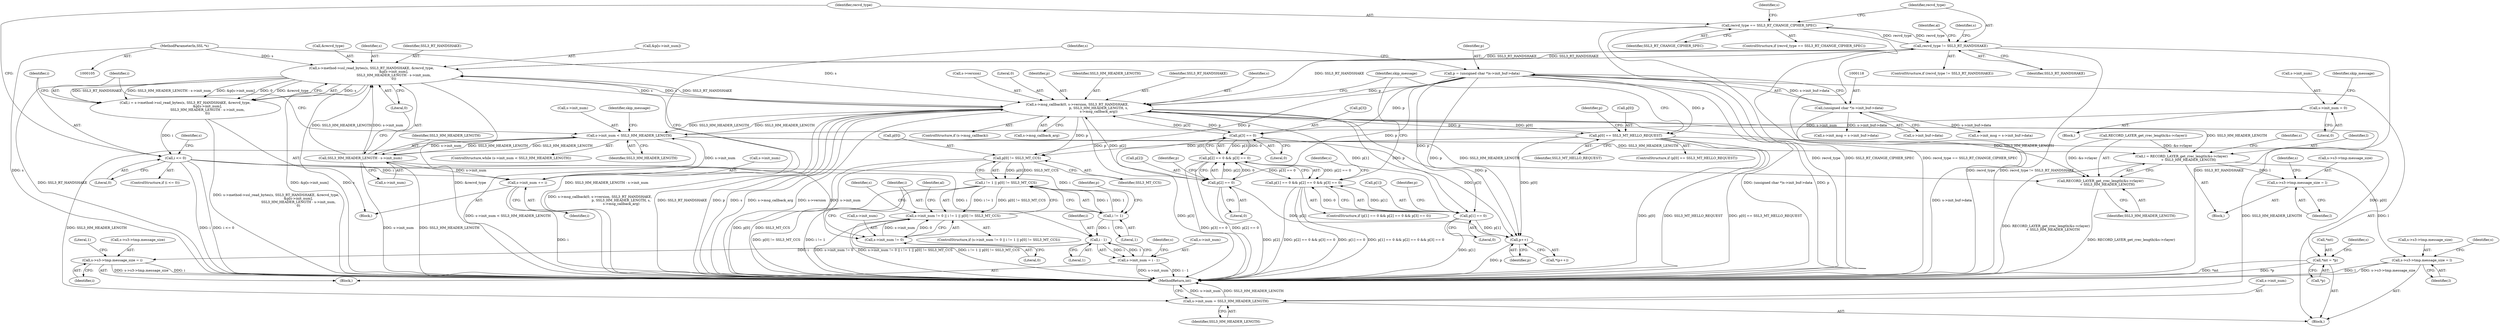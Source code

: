 digraph "0_openssl_4b390b6c3f8df925dc92a3dd6b022baa9a2f4650_0@API" {
"1000165" [label="(Call,recvd_type == SSL3_RT_CHANGE_CIPHER_SPEC)"];
"1000225" [label="(Call,recvd_type != SSL3_RT_HANDSHAKE)"];
"1000165" [label="(Call,recvd_type == SSL3_RT_CHANGE_CIPHER_SPEC)"];
"1000135" [label="(Call,s->method->ssl_read_bytes(s, SSL3_RT_HANDSHAKE, &recvd_type,\n                                          &p[s->init_num],\n                                          SSL3_HM_HEADER_LENGTH - s->init_num,\n                                          0))"];
"1000286" [label="(Call,s->msg_callback(0, s->version, SSL3_RT_HANDSHAKE,\n                                        p, SSL3_HM_HEADER_LENGTH, s,\n                                        s->msg_callback_arg))"];
"1000250" [label="(Call,p[0] == SSL3_MT_HELLO_REQUEST)"];
"1000115" [label="(Call,p = (unsigned char *)s->init_buf->data)"];
"1000117" [label="(Call,(unsigned char *)s->init_buf->data)"];
"1000268" [label="(Call,p[3] == 0)"];
"1000263" [label="(Call,p[2] == 0)"];
"1000257" [label="(Call,p[1] == 0)"];
"1000127" [label="(Call,s->init_num < SSL3_HM_HEADER_LENGTH)"];
"1000236" [label="(Call,s->init_num += i)"];
"1000153" [label="(Call,i <= 0)"];
"1000133" [label="(Call,i = s->method->ssl_read_bytes(s, SSL3_RT_HANDSHAKE, &recvd_type,\n                                          &p[s->init_num],\n                                          SSL3_HM_HEADER_LENGTH - s->init_num,\n                                          0))"];
"1000146" [label="(Call,SSL3_HM_HEADER_LENGTH - s->init_num)"];
"1000274" [label="(Call,s->init_num = 0)"];
"1000106" [label="(MethodParameterIn,SSL *s)"];
"1000177" [label="(Call,i != 1)"];
"1000176" [label="(Call,i != 1 || p[0] != SSL3_MT_CCS)"];
"1000170" [label="(Call,s->init_num != 0 || i != 1 || p[0] != SSL3_MT_CCS)"];
"1000209" [label="(Call,i - 1)"];
"1000205" [label="(Call,s->init_num = i - 1)"];
"1000212" [label="(Call,s->s3->tmp.message_size = i)"];
"1000171" [label="(Call,s->init_num != 0)"];
"1000180" [label="(Call,p[0] != SSL3_MT_CCS)"];
"1000299" [label="(Call,*mt = *p)"];
"1000313" [label="(Call,p++)"];
"1000256" [label="(Call,p[1] == 0 && p[2] == 0 && p[3] == 0)"];
"1000262" [label="(Call,p[2] == 0 && p[3] == 0)"];
"1000322" [label="(Call,l = RECORD_LAYER_get_rrec_length(&s->rlayer)\n             + SSL3_HM_HEADER_LENGTH)"];
"1000331" [label="(Call,s->s3->tmp.message_size = l)"];
"1000349" [label="(Call,s->s3->tmp.message_size = l)"];
"1000324" [label="(Call,RECORD_LAYER_get_rrec_length(&s->rlayer)\n             + SSL3_HM_HEADER_LENGTH)"];
"1000367" [label="(Call,s->init_num = SSL3_HM_HEADER_LENGTH)"];
"1000129" [label="(Identifier,s)"];
"1000264" [label="(Call,p[2])"];
"1000211" [label="(Literal,1)"];
"1000251" [label="(Call,p[0])"];
"1000119" [label="(Call,s->init_buf->data)"];
"1000293" [label="(Identifier,SSL3_HM_HEADER_LENGTH)"];
"1000339" [label="(Identifier,l)"];
"1000216" [label="(Identifier,s)"];
"1000325" [label="(Call,RECORD_LAYER_get_rrec_length(&s->rlayer))"];
"1000298" [label="(Identifier,skip_message)"];
"1000132" [label="(Block,)"];
"1000358" [label="(Call,s->init_msg = s->init_buf->data)"];
"1000167" [label="(Identifier,SSL3_RT_CHANGE_CIPHER_SPEC)"];
"1000224" [label="(ControlStructure,if (recvd_type != SSL3_RT_HANDSHAKE))"];
"1000263" [label="(Call,p[2] == 0)"];
"1000324" [label="(Call,RECORD_LAYER_get_rrec_length(&s->rlayer)\n             + SSL3_HM_HEADER_LENGTH)"];
"1000210" [label="(Identifier,i)"];
"1000134" [label="(Identifier,i)"];
"1000155" [label="(Literal,0)"];
"1000371" [label="(Identifier,SSL3_HM_HEADER_LENGTH)"];
"1000270" [label="(Identifier,p)"];
"1000126" [label="(ControlStructure,while (s->init_num < SSL3_HM_HEADER_LENGTH))"];
"1000302" [label="(Call,*p)"];
"1000128" [label="(Call,s->init_num)"];
"1000209" [label="(Call,i - 1)"];
"1000332" [label="(Call,s->s3->tmp.message_size)"];
"1000272" [label="(Literal,0)"];
"1000177" [label="(Call,i != 1)"];
"1000225" [label="(Call,recvd_type != SSL3_RT_HANDSHAKE)"];
"1000138" [label="(Call,&recvd_type)"];
"1000331" [label="(Call,s->s3->tmp.message_size = l)"];
"1000342" [label="(Identifier,s)"];
"1000257" [label="(Call,p[1] == 0)"];
"1000250" [label="(Call,p[0] == SSL3_MT_HELLO_REQUEST)"];
"1000179" [label="(Literal,1)"];
"1000148" [label="(Call,s->init_num)"];
"1000154" [label="(Identifier,i)"];
"1000151" [label="(Literal,0)"];
"1000357" [label="(Identifier,l)"];
"1000322" [label="(Call,l = RECORD_LAYER_get_rrec_length(&s->rlayer)\n             + SSL3_HM_HEADER_LENGTH)"];
"1000291" [label="(Identifier,SSL3_RT_HANDSHAKE)"];
"1000269" [label="(Call,p[3])"];
"1000169" [label="(ControlStructure,if (s->init_num != 0 || i != 1 || p[0] != SSL3_MT_CCS))"];
"1000294" [label="(Identifier,s)"];
"1000368" [label="(Call,s->init_num)"];
"1000212" [label="(Call,s->s3->tmp.message_size = i)"];
"1000172" [label="(Call,s->init_num)"];
"1000288" [label="(Call,s->version)"];
"1000312" [label="(Call,*(p++))"];
"1000115" [label="(Call,p = (unsigned char *)s->init_buf->data)"];
"1000276" [label="(Identifier,s)"];
"1000173" [label="(Identifier,s)"];
"1000206" [label="(Call,s->init_num)"];
"1000226" [label="(Identifier,recvd_type)"];
"1000280" [label="(Identifier,skip_message)"];
"1000176" [label="(Call,i != 1 || p[0] != SSL3_MT_CCS)"];
"1000287" [label="(Literal,0)"];
"1000166" [label="(Identifier,recvd_type)"];
"1000136" [label="(Identifier,s)"];
"1000299" [label="(Call,*mt = *p)"];
"1000116" [label="(Identifier,p)"];
"1000133" [label="(Call,i = s->method->ssl_read_bytes(s, SSL3_RT_HANDSHAKE, &recvd_type,\n                                          &p[s->init_num],\n                                          SSL3_HM_HEADER_LENGTH - s->init_num,\n                                          0))"];
"1000184" [label="(Identifier,SSL3_MT_CCS)"];
"1000275" [label="(Call,s->init_num)"];
"1000259" [label="(Identifier,p)"];
"1000205" [label="(Call,s->init_num = i - 1)"];
"1000197" [label="(Identifier,s)"];
"1000108" [label="(Block,)"];
"1000367" [label="(Call,s->init_num = SSL3_HM_HEADER_LENGTH)"];
"1000335" [label="(Identifier,s)"];
"1000314" [label="(Identifier,p)"];
"1000255" [label="(ControlStructure,if (p[1] == 0 && p[2] == 0 && p[3] == 0))"];
"1000350" [label="(Call,s->s3->tmp.message_size)"];
"1000267" [label="(Literal,0)"];
"1000274" [label="(Call,s->init_num = 0)"];
"1000254" [label="(Identifier,SSL3_MT_HELLO_REQUEST)"];
"1000165" [label="(Call,recvd_type == SSL3_RT_CHANGE_CIPHER_SPEC)"];
"1000323" [label="(Identifier,l)"];
"1000282" [label="(ControlStructure,if (s->msg_callback))"];
"1000295" [label="(Call,s->msg_callback_arg)"];
"1000286" [label="(Call,s->msg_callback(0, s->version, SSL3_RT_HANDSHAKE,\n                                        p, SSL3_HM_HEADER_LENGTH, s,\n                                        s->msg_callback_arg))"];
"1000300" [label="(Call,*mt)"];
"1000159" [label="(Identifier,s)"];
"1000273" [label="(Block,)"];
"1000171" [label="(Call,s->init_num != 0)"];
"1000313" [label="(Call,p++)"];
"1000240" [label="(Identifier,i)"];
"1000237" [label="(Call,s->init_num)"];
"1000292" [label="(Identifier,p)"];
"1000147" [label="(Identifier,SSL3_HM_HEADER_LENGTH)"];
"1000117" [label="(Call,(unsigned char *)s->init_buf->data)"];
"1000242" [label="(Identifier,skip_message)"];
"1000168" [label="(Block,)"];
"1000308" [label="(Identifier,s)"];
"1000222" [label="(Literal,1)"];
"1000340" [label="(Call,s->init_msg = s->init_buf->data)"];
"1000187" [label="(Identifier,al)"];
"1000227" [label="(Identifier,SSL3_RT_HANDSHAKE)"];
"1000372" [label="(MethodReturn,int)"];
"1000152" [label="(ControlStructure,if (i <= 0))"];
"1000164" [label="(ControlStructure,if (recvd_type == SSL3_RT_CHANGE_CIPHER_SPEC))"];
"1000127" [label="(Call,s->init_num < SSL3_HM_HEADER_LENGTH)"];
"1000360" [label="(Identifier,s)"];
"1000137" [label="(Identifier,SSL3_RT_HANDSHAKE)"];
"1000140" [label="(Call,&p[s->init_num])"];
"1000153" [label="(Call,i <= 0)"];
"1000213" [label="(Call,s->s3->tmp.message_size)"];
"1000170" [label="(Call,s->init_num != 0 || i != 1 || p[0] != SSL3_MT_CCS)"];
"1000175" [label="(Literal,0)"];
"1000321" [label="(Block,)"];
"1000265" [label="(Identifier,p)"];
"1000268" [label="(Call,p[3] == 0)"];
"1000349" [label="(Call,s->s3->tmp.message_size = l)"];
"1000106" [label="(MethodParameterIn,SSL *s)"];
"1000258" [label="(Call,p[1])"];
"1000230" [label="(Identifier,al)"];
"1000262" [label="(Call,p[2] == 0 && p[3] == 0)"];
"1000180" [label="(Call,p[0] != SSL3_MT_CCS)"];
"1000256" [label="(Call,p[1] == 0 && p[2] == 0 && p[3] == 0)"];
"1000220" [label="(Identifier,i)"];
"1000236" [label="(Call,s->init_num += i)"];
"1000135" [label="(Call,s->method->ssl_read_bytes(s, SSL3_RT_HANDSHAKE, &recvd_type,\n                                          &p[s->init_num],\n                                          SSL3_HM_HEADER_LENGTH - s->init_num,\n                                          0))"];
"1000181" [label="(Call,p[0])"];
"1000330" [label="(Identifier,SSL3_HM_HEADER_LENGTH)"];
"1000178" [label="(Identifier,i)"];
"1000238" [label="(Identifier,s)"];
"1000261" [label="(Literal,0)"];
"1000278" [label="(Literal,0)"];
"1000131" [label="(Identifier,SSL3_HM_HEADER_LENGTH)"];
"1000182" [label="(Identifier,p)"];
"1000146" [label="(Call,SSL3_HM_HEADER_LENGTH - s->init_num)"];
"1000249" [label="(ControlStructure,if (p[0] == SSL3_MT_HELLO_REQUEST))"];
"1000165" -> "1000164"  [label="AST: "];
"1000165" -> "1000167"  [label="CFG: "];
"1000166" -> "1000165"  [label="AST: "];
"1000167" -> "1000165"  [label="AST: "];
"1000173" -> "1000165"  [label="CFG: "];
"1000226" -> "1000165"  [label="CFG: "];
"1000165" -> "1000372"  [label="DDG: recvd_type"];
"1000165" -> "1000372"  [label="DDG: SSL3_RT_CHANGE_CIPHER_SPEC"];
"1000165" -> "1000372"  [label="DDG: recvd_type == SSL3_RT_CHANGE_CIPHER_SPEC"];
"1000225" -> "1000165"  [label="DDG: recvd_type"];
"1000165" -> "1000225"  [label="DDG: recvd_type"];
"1000225" -> "1000224"  [label="AST: "];
"1000225" -> "1000227"  [label="CFG: "];
"1000226" -> "1000225"  [label="AST: "];
"1000227" -> "1000225"  [label="AST: "];
"1000230" -> "1000225"  [label="CFG: "];
"1000238" -> "1000225"  [label="CFG: "];
"1000225" -> "1000372"  [label="DDG: recvd_type != SSL3_RT_HANDSHAKE"];
"1000225" -> "1000372"  [label="DDG: SSL3_RT_HANDSHAKE"];
"1000225" -> "1000372"  [label="DDG: recvd_type"];
"1000225" -> "1000135"  [label="DDG: SSL3_RT_HANDSHAKE"];
"1000135" -> "1000225"  [label="DDG: SSL3_RT_HANDSHAKE"];
"1000225" -> "1000286"  [label="DDG: SSL3_RT_HANDSHAKE"];
"1000135" -> "1000133"  [label="AST: "];
"1000135" -> "1000151"  [label="CFG: "];
"1000136" -> "1000135"  [label="AST: "];
"1000137" -> "1000135"  [label="AST: "];
"1000138" -> "1000135"  [label="AST: "];
"1000140" -> "1000135"  [label="AST: "];
"1000146" -> "1000135"  [label="AST: "];
"1000151" -> "1000135"  [label="AST: "];
"1000133" -> "1000135"  [label="CFG: "];
"1000135" -> "1000372"  [label="DDG: &p[s->init_num]"];
"1000135" -> "1000372"  [label="DDG: s"];
"1000135" -> "1000372"  [label="DDG: &recvd_type"];
"1000135" -> "1000372"  [label="DDG: SSL3_HM_HEADER_LENGTH - s->init_num"];
"1000135" -> "1000372"  [label="DDG: SSL3_RT_HANDSHAKE"];
"1000135" -> "1000133"  [label="DDG: s"];
"1000135" -> "1000133"  [label="DDG: SSL3_RT_HANDSHAKE"];
"1000135" -> "1000133"  [label="DDG: SSL3_HM_HEADER_LENGTH - s->init_num"];
"1000135" -> "1000133"  [label="DDG: &p[s->init_num]"];
"1000135" -> "1000133"  [label="DDG: 0"];
"1000135" -> "1000133"  [label="DDG: &recvd_type"];
"1000286" -> "1000135"  [label="DDG: s"];
"1000286" -> "1000135"  [label="DDG: SSL3_RT_HANDSHAKE"];
"1000106" -> "1000135"  [label="DDG: s"];
"1000146" -> "1000135"  [label="DDG: SSL3_HM_HEADER_LENGTH"];
"1000146" -> "1000135"  [label="DDG: s->init_num"];
"1000135" -> "1000286"  [label="DDG: s"];
"1000286" -> "1000282"  [label="AST: "];
"1000286" -> "1000295"  [label="CFG: "];
"1000287" -> "1000286"  [label="AST: "];
"1000288" -> "1000286"  [label="AST: "];
"1000291" -> "1000286"  [label="AST: "];
"1000292" -> "1000286"  [label="AST: "];
"1000293" -> "1000286"  [label="AST: "];
"1000294" -> "1000286"  [label="AST: "];
"1000295" -> "1000286"  [label="AST: "];
"1000298" -> "1000286"  [label="CFG: "];
"1000286" -> "1000372"  [label="DDG: s->msg_callback(0, s->version, SSL3_RT_HANDSHAKE,\n                                        p, SSL3_HM_HEADER_LENGTH, s,\n                                        s->msg_callback_arg)"];
"1000286" -> "1000372"  [label="DDG: SSL3_RT_HANDSHAKE"];
"1000286" -> "1000372"  [label="DDG: p"];
"1000286" -> "1000372"  [label="DDG: s"];
"1000286" -> "1000372"  [label="DDG: s->msg_callback_arg"];
"1000286" -> "1000372"  [label="DDG: s->version"];
"1000286" -> "1000127"  [label="DDG: SSL3_HM_HEADER_LENGTH"];
"1000286" -> "1000180"  [label="DDG: p"];
"1000286" -> "1000250"  [label="DDG: p"];
"1000286" -> "1000257"  [label="DDG: p"];
"1000286" -> "1000263"  [label="DDG: p"];
"1000286" -> "1000268"  [label="DDG: p"];
"1000250" -> "1000286"  [label="DDG: p[0]"];
"1000268" -> "1000286"  [label="DDG: p[3]"];
"1000263" -> "1000286"  [label="DDG: p[2]"];
"1000257" -> "1000286"  [label="DDG: p[1]"];
"1000115" -> "1000286"  [label="DDG: p"];
"1000127" -> "1000286"  [label="DDG: SSL3_HM_HEADER_LENGTH"];
"1000106" -> "1000286"  [label="DDG: s"];
"1000286" -> "1000313"  [label="DDG: p"];
"1000286" -> "1000322"  [label="DDG: SSL3_HM_HEADER_LENGTH"];
"1000286" -> "1000324"  [label="DDG: SSL3_HM_HEADER_LENGTH"];
"1000286" -> "1000367"  [label="DDG: SSL3_HM_HEADER_LENGTH"];
"1000250" -> "1000249"  [label="AST: "];
"1000250" -> "1000254"  [label="CFG: "];
"1000251" -> "1000250"  [label="AST: "];
"1000254" -> "1000250"  [label="AST: "];
"1000298" -> "1000250"  [label="CFG: "];
"1000259" -> "1000250"  [label="CFG: "];
"1000250" -> "1000372"  [label="DDG: p[0]"];
"1000250" -> "1000372"  [label="DDG: SSL3_MT_HELLO_REQUEST"];
"1000250" -> "1000372"  [label="DDG: p[0] == SSL3_MT_HELLO_REQUEST"];
"1000250" -> "1000180"  [label="DDG: p[0]"];
"1000115" -> "1000250"  [label="DDG: p"];
"1000250" -> "1000299"  [label="DDG: p[0]"];
"1000250" -> "1000313"  [label="DDG: p[0]"];
"1000115" -> "1000108"  [label="AST: "];
"1000115" -> "1000117"  [label="CFG: "];
"1000116" -> "1000115"  [label="AST: "];
"1000117" -> "1000115"  [label="AST: "];
"1000129" -> "1000115"  [label="CFG: "];
"1000115" -> "1000372"  [label="DDG: (unsigned char *)s->init_buf->data"];
"1000115" -> "1000372"  [label="DDG: p"];
"1000117" -> "1000115"  [label="DDG: s->init_buf->data"];
"1000115" -> "1000180"  [label="DDG: p"];
"1000115" -> "1000257"  [label="DDG: p"];
"1000115" -> "1000263"  [label="DDG: p"];
"1000115" -> "1000268"  [label="DDG: p"];
"1000115" -> "1000313"  [label="DDG: p"];
"1000117" -> "1000119"  [label="CFG: "];
"1000118" -> "1000117"  [label="AST: "];
"1000119" -> "1000117"  [label="AST: "];
"1000117" -> "1000372"  [label="DDG: s->init_buf->data"];
"1000117" -> "1000340"  [label="DDG: s->init_buf->data"];
"1000117" -> "1000358"  [label="DDG: s->init_buf->data"];
"1000268" -> "1000262"  [label="AST: "];
"1000268" -> "1000272"  [label="CFG: "];
"1000269" -> "1000268"  [label="AST: "];
"1000272" -> "1000268"  [label="AST: "];
"1000262" -> "1000268"  [label="CFG: "];
"1000268" -> "1000372"  [label="DDG: p[3]"];
"1000268" -> "1000262"  [label="DDG: p[3]"];
"1000268" -> "1000262"  [label="DDG: 0"];
"1000268" -> "1000313"  [label="DDG: p[3]"];
"1000263" -> "1000262"  [label="AST: "];
"1000263" -> "1000267"  [label="CFG: "];
"1000264" -> "1000263"  [label="AST: "];
"1000267" -> "1000263"  [label="AST: "];
"1000270" -> "1000263"  [label="CFG: "];
"1000262" -> "1000263"  [label="CFG: "];
"1000263" -> "1000372"  [label="DDG: p[2]"];
"1000263" -> "1000262"  [label="DDG: p[2]"];
"1000263" -> "1000262"  [label="DDG: 0"];
"1000263" -> "1000313"  [label="DDG: p[2]"];
"1000257" -> "1000256"  [label="AST: "];
"1000257" -> "1000261"  [label="CFG: "];
"1000258" -> "1000257"  [label="AST: "];
"1000261" -> "1000257"  [label="AST: "];
"1000265" -> "1000257"  [label="CFG: "];
"1000256" -> "1000257"  [label="CFG: "];
"1000257" -> "1000372"  [label="DDG: p[1]"];
"1000257" -> "1000256"  [label="DDG: p[1]"];
"1000257" -> "1000256"  [label="DDG: 0"];
"1000257" -> "1000313"  [label="DDG: p[1]"];
"1000127" -> "1000126"  [label="AST: "];
"1000127" -> "1000131"  [label="CFG: "];
"1000128" -> "1000127"  [label="AST: "];
"1000131" -> "1000127"  [label="AST: "];
"1000134" -> "1000127"  [label="CFG: "];
"1000242" -> "1000127"  [label="CFG: "];
"1000127" -> "1000372"  [label="DDG: s->init_num < SSL3_HM_HEADER_LENGTH"];
"1000236" -> "1000127"  [label="DDG: s->init_num"];
"1000274" -> "1000127"  [label="DDG: s->init_num"];
"1000146" -> "1000127"  [label="DDG: SSL3_HM_HEADER_LENGTH"];
"1000127" -> "1000146"  [label="DDG: SSL3_HM_HEADER_LENGTH"];
"1000127" -> "1000146"  [label="DDG: s->init_num"];
"1000127" -> "1000322"  [label="DDG: SSL3_HM_HEADER_LENGTH"];
"1000127" -> "1000324"  [label="DDG: SSL3_HM_HEADER_LENGTH"];
"1000127" -> "1000367"  [label="DDG: SSL3_HM_HEADER_LENGTH"];
"1000236" -> "1000132"  [label="AST: "];
"1000236" -> "1000240"  [label="CFG: "];
"1000237" -> "1000236"  [label="AST: "];
"1000240" -> "1000236"  [label="AST: "];
"1000129" -> "1000236"  [label="CFG: "];
"1000236" -> "1000372"  [label="DDG: i"];
"1000153" -> "1000236"  [label="DDG: i"];
"1000146" -> "1000236"  [label="DDG: s->init_num"];
"1000153" -> "1000152"  [label="AST: "];
"1000153" -> "1000155"  [label="CFG: "];
"1000154" -> "1000153"  [label="AST: "];
"1000155" -> "1000153"  [label="AST: "];
"1000159" -> "1000153"  [label="CFG: "];
"1000166" -> "1000153"  [label="CFG: "];
"1000153" -> "1000372"  [label="DDG: i <= 0"];
"1000153" -> "1000372"  [label="DDG: i"];
"1000133" -> "1000153"  [label="DDG: i"];
"1000153" -> "1000177"  [label="DDG: i"];
"1000153" -> "1000209"  [label="DDG: i"];
"1000133" -> "1000132"  [label="AST: "];
"1000134" -> "1000133"  [label="AST: "];
"1000154" -> "1000133"  [label="CFG: "];
"1000133" -> "1000372"  [label="DDG: s->method->ssl_read_bytes(s, SSL3_RT_HANDSHAKE, &recvd_type,\n                                          &p[s->init_num],\n                                          SSL3_HM_HEADER_LENGTH - s->init_num,\n                                          0)"];
"1000146" -> "1000148"  [label="CFG: "];
"1000147" -> "1000146"  [label="AST: "];
"1000148" -> "1000146"  [label="AST: "];
"1000151" -> "1000146"  [label="CFG: "];
"1000146" -> "1000372"  [label="DDG: s->init_num"];
"1000146" -> "1000372"  [label="DDG: SSL3_HM_HEADER_LENGTH"];
"1000146" -> "1000171"  [label="DDG: s->init_num"];
"1000274" -> "1000273"  [label="AST: "];
"1000274" -> "1000278"  [label="CFG: "];
"1000275" -> "1000274"  [label="AST: "];
"1000278" -> "1000274"  [label="AST: "];
"1000280" -> "1000274"  [label="CFG: "];
"1000106" -> "1000105"  [label="AST: "];
"1000106" -> "1000372"  [label="DDG: s"];
"1000177" -> "1000176"  [label="AST: "];
"1000177" -> "1000179"  [label="CFG: "];
"1000178" -> "1000177"  [label="AST: "];
"1000179" -> "1000177"  [label="AST: "];
"1000182" -> "1000177"  [label="CFG: "];
"1000176" -> "1000177"  [label="CFG: "];
"1000177" -> "1000176"  [label="DDG: i"];
"1000177" -> "1000176"  [label="DDG: 1"];
"1000177" -> "1000209"  [label="DDG: i"];
"1000176" -> "1000170"  [label="AST: "];
"1000176" -> "1000180"  [label="CFG: "];
"1000180" -> "1000176"  [label="AST: "];
"1000170" -> "1000176"  [label="CFG: "];
"1000176" -> "1000372"  [label="DDG: p[0] != SSL3_MT_CCS"];
"1000176" -> "1000372"  [label="DDG: i != 1"];
"1000176" -> "1000170"  [label="DDG: i != 1"];
"1000176" -> "1000170"  [label="DDG: p[0] != SSL3_MT_CCS"];
"1000180" -> "1000176"  [label="DDG: p[0]"];
"1000180" -> "1000176"  [label="DDG: SSL3_MT_CCS"];
"1000170" -> "1000169"  [label="AST: "];
"1000170" -> "1000171"  [label="CFG: "];
"1000171" -> "1000170"  [label="AST: "];
"1000187" -> "1000170"  [label="CFG: "];
"1000197" -> "1000170"  [label="CFG: "];
"1000170" -> "1000372"  [label="DDG: i != 1 || p[0] != SSL3_MT_CCS"];
"1000170" -> "1000372"  [label="DDG: s->init_num != 0"];
"1000170" -> "1000372"  [label="DDG: s->init_num != 0 || i != 1 || p[0] != SSL3_MT_CCS"];
"1000171" -> "1000170"  [label="DDG: s->init_num"];
"1000171" -> "1000170"  [label="DDG: 0"];
"1000209" -> "1000205"  [label="AST: "];
"1000209" -> "1000211"  [label="CFG: "];
"1000210" -> "1000209"  [label="AST: "];
"1000211" -> "1000209"  [label="AST: "];
"1000205" -> "1000209"  [label="CFG: "];
"1000209" -> "1000205"  [label="DDG: i"];
"1000209" -> "1000205"  [label="DDG: 1"];
"1000209" -> "1000212"  [label="DDG: i"];
"1000205" -> "1000168"  [label="AST: "];
"1000206" -> "1000205"  [label="AST: "];
"1000216" -> "1000205"  [label="CFG: "];
"1000205" -> "1000372"  [label="DDG: i - 1"];
"1000205" -> "1000372"  [label="DDG: s->init_num"];
"1000212" -> "1000168"  [label="AST: "];
"1000212" -> "1000220"  [label="CFG: "];
"1000213" -> "1000212"  [label="AST: "];
"1000220" -> "1000212"  [label="AST: "];
"1000222" -> "1000212"  [label="CFG: "];
"1000212" -> "1000372"  [label="DDG: s->s3->tmp.message_size"];
"1000212" -> "1000372"  [label="DDG: i"];
"1000171" -> "1000175"  [label="CFG: "];
"1000172" -> "1000171"  [label="AST: "];
"1000175" -> "1000171"  [label="AST: "];
"1000178" -> "1000171"  [label="CFG: "];
"1000180" -> "1000184"  [label="CFG: "];
"1000181" -> "1000180"  [label="AST: "];
"1000184" -> "1000180"  [label="AST: "];
"1000180" -> "1000372"  [label="DDG: p[0]"];
"1000180" -> "1000372"  [label="DDG: SSL3_MT_CCS"];
"1000299" -> "1000108"  [label="AST: "];
"1000299" -> "1000302"  [label="CFG: "];
"1000300" -> "1000299"  [label="AST: "];
"1000302" -> "1000299"  [label="AST: "];
"1000308" -> "1000299"  [label="CFG: "];
"1000299" -> "1000372"  [label="DDG: *p"];
"1000299" -> "1000372"  [label="DDG: *mt"];
"1000313" -> "1000312"  [label="AST: "];
"1000313" -> "1000314"  [label="CFG: "];
"1000314" -> "1000313"  [label="AST: "];
"1000312" -> "1000313"  [label="CFG: "];
"1000313" -> "1000372"  [label="DDG: p"];
"1000256" -> "1000255"  [label="AST: "];
"1000256" -> "1000262"  [label="CFG: "];
"1000262" -> "1000256"  [label="AST: "];
"1000298" -> "1000256"  [label="CFG: "];
"1000276" -> "1000256"  [label="CFG: "];
"1000256" -> "1000372"  [label="DDG: p[2] == 0 && p[3] == 0"];
"1000256" -> "1000372"  [label="DDG: p[1] == 0"];
"1000256" -> "1000372"  [label="DDG: p[1] == 0 && p[2] == 0 && p[3] == 0"];
"1000262" -> "1000256"  [label="DDG: p[2] == 0"];
"1000262" -> "1000256"  [label="DDG: p[3] == 0"];
"1000262" -> "1000372"  [label="DDG: p[3] == 0"];
"1000262" -> "1000372"  [label="DDG: p[2] == 0"];
"1000322" -> "1000321"  [label="AST: "];
"1000322" -> "1000324"  [label="CFG: "];
"1000323" -> "1000322"  [label="AST: "];
"1000324" -> "1000322"  [label="AST: "];
"1000335" -> "1000322"  [label="CFG: "];
"1000322" -> "1000372"  [label="DDG: RECORD_LAYER_get_rrec_length(&s->rlayer)\n             + SSL3_HM_HEADER_LENGTH"];
"1000325" -> "1000322"  [label="DDG: &s->rlayer"];
"1000322" -> "1000331"  [label="DDG: l"];
"1000322" -> "1000349"  [label="DDG: l"];
"1000331" -> "1000321"  [label="AST: "];
"1000331" -> "1000339"  [label="CFG: "];
"1000332" -> "1000331"  [label="AST: "];
"1000339" -> "1000331"  [label="AST: "];
"1000342" -> "1000331"  [label="CFG: "];
"1000349" -> "1000108"  [label="AST: "];
"1000349" -> "1000357"  [label="CFG: "];
"1000350" -> "1000349"  [label="AST: "];
"1000357" -> "1000349"  [label="AST: "];
"1000360" -> "1000349"  [label="CFG: "];
"1000349" -> "1000372"  [label="DDG: l"];
"1000349" -> "1000372"  [label="DDG: s->s3->tmp.message_size"];
"1000324" -> "1000330"  [label="CFG: "];
"1000325" -> "1000324"  [label="AST: "];
"1000330" -> "1000324"  [label="AST: "];
"1000324" -> "1000372"  [label="DDG: RECORD_LAYER_get_rrec_length(&s->rlayer)"];
"1000325" -> "1000324"  [label="DDG: &s->rlayer"];
"1000367" -> "1000108"  [label="AST: "];
"1000367" -> "1000371"  [label="CFG: "];
"1000368" -> "1000367"  [label="AST: "];
"1000371" -> "1000367"  [label="AST: "];
"1000372" -> "1000367"  [label="CFG: "];
"1000367" -> "1000372"  [label="DDG: s->init_num"];
"1000367" -> "1000372"  [label="DDG: SSL3_HM_HEADER_LENGTH"];
}
